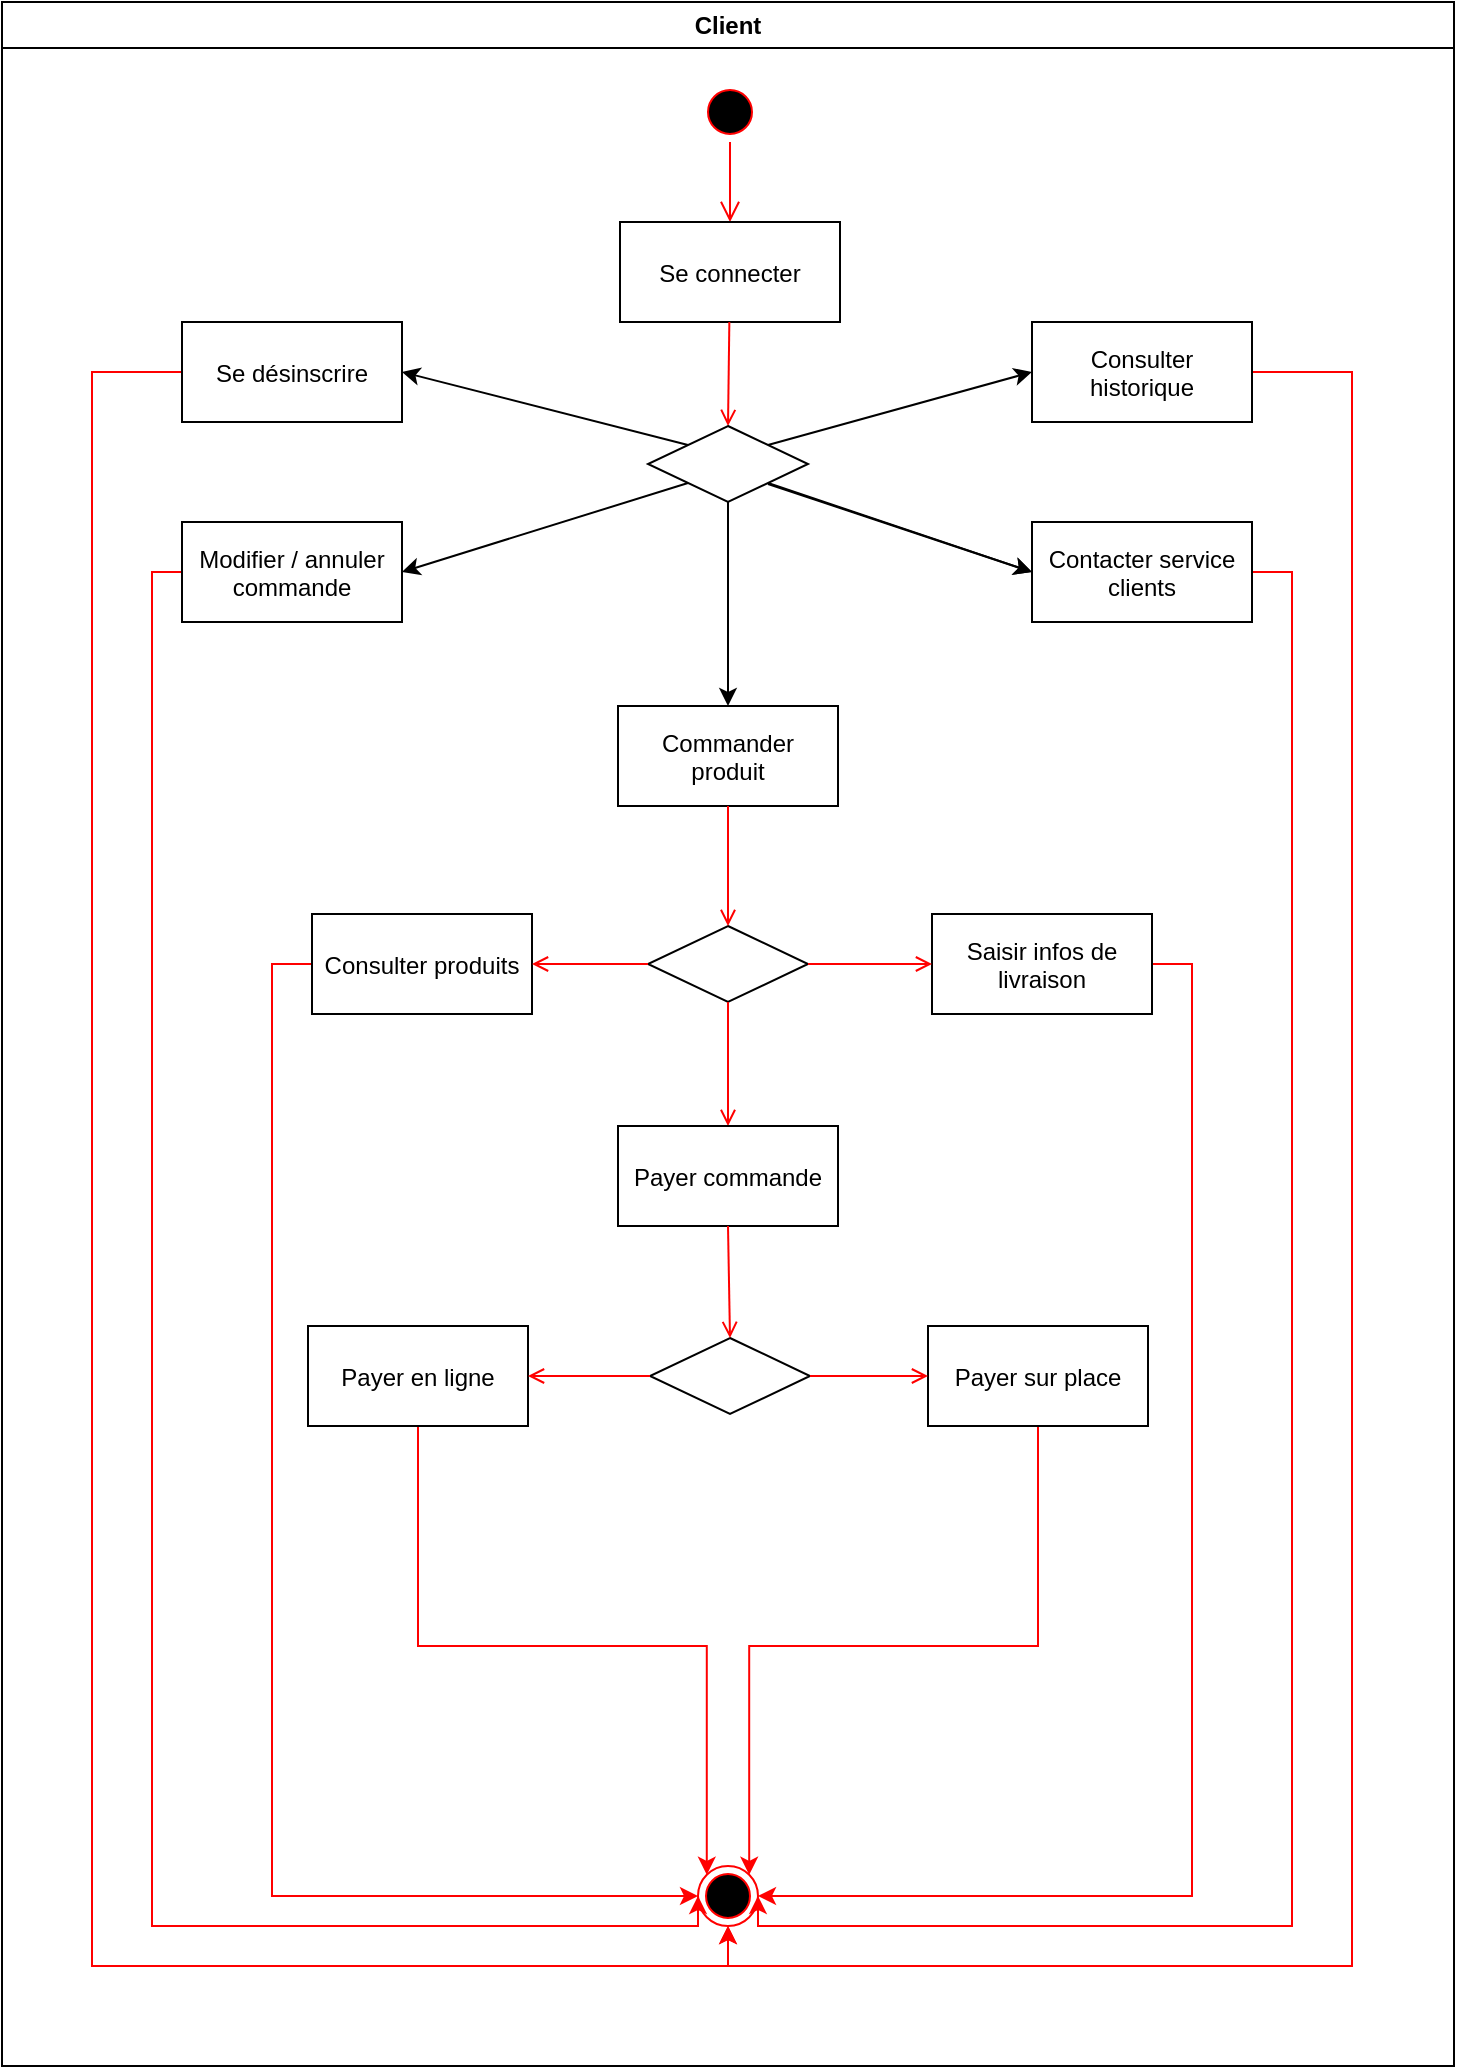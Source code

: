 <mxfile version="10.9.4" type="github"><diagram name="Page-1" id="e7e014a7-5840-1c2e-5031-d8a46d1fe8dd"><mxGraphModel dx="1038" dy="577" grid="1" gridSize="10" guides="1" tooltips="1" connect="1" arrows="1" fold="1" page="1" pageScale="1" pageWidth="1169" pageHeight="826" background="#ffffff" math="0" shadow="0"><root><mxCell id="0"/><mxCell id="1" parent="0"/><mxCell id="2" value="Client" style="swimlane;whiteSpace=wrap;startSize=23;" parent="1" vertex="1"><mxGeometry x="165" y="128" width="726" height="1032" as="geometry"/></mxCell><mxCell id="5" value="" style="ellipse;shape=startState;fillColor=#000000;strokeColor=#ff0000;" parent="2" vertex="1"><mxGeometry x="349" y="40" width="30" height="30" as="geometry"/></mxCell><mxCell id="6" value="" style="edgeStyle=elbowEdgeStyle;elbow=horizontal;verticalAlign=bottom;endArrow=open;endSize=8;strokeColor=#FF0000;endFill=1;rounded=0" parent="2" source="5" target="7" edge="1"><mxGeometry x="349" y="40" as="geometry"><mxPoint x="364" y="110" as="targetPoint"/></mxGeometry></mxCell><mxCell id="7" value="Se connecter" style="" parent="2" vertex="1"><mxGeometry x="309" y="110" width="110" height="50" as="geometry"/></mxCell><mxCell id="9" value="" style="endArrow=open;strokeColor=#FF0000;endFill=1;rounded=0;entryX=0.5;entryY=0;entryDx=0;entryDy=0;" parent="2" source="7" target="1rJp60Iw9jFnQX7dc7jx-41" edge="1"><mxGeometry relative="1" as="geometry"><mxPoint x="115" y="220" as="targetPoint"/></mxGeometry></mxCell><mxCell id="DiDObokncsY_Elkwjl2Y-42" style="edgeStyle=orthogonalEdgeStyle;rounded=0;orthogonalLoop=1;jettySize=auto;html=1;exitX=0;exitY=0.5;exitDx=0;exitDy=0;entryX=0.5;entryY=1;entryDx=0;entryDy=0;strokeColor=#FF0000;" edge="1" parent="2" source="10" target="1rJp60Iw9jFnQX7dc7jx-51"><mxGeometry relative="1" as="geometry"><Array as="points"><mxPoint x="45" y="185"/><mxPoint x="45" y="982"/><mxPoint x="363" y="982"/></Array></mxGeometry></mxCell><mxCell id="10" value="Se désinscrire" style="" parent="2" vertex="1"><mxGeometry x="90" y="160" width="110" height="50" as="geometry"/></mxCell><mxCell id="1rJp60Iw9jFnQX7dc7jx-41" value="" style="rhombus;whiteSpace=wrap;html=1;" parent="2" vertex="1"><mxGeometry x="323" y="212" width="80" height="38" as="geometry"/></mxCell><mxCell id="DiDObokncsY_Elkwjl2Y-40" style="edgeStyle=orthogonalEdgeStyle;rounded=0;orthogonalLoop=1;jettySize=auto;html=1;exitX=1;exitY=0.5;exitDx=0;exitDy=0;entryX=0.5;entryY=1;entryDx=0;entryDy=0;strokeColor=#FF0000;" edge="1" parent="2" source="1rJp60Iw9jFnQX7dc7jx-44" target="1rJp60Iw9jFnQX7dc7jx-51"><mxGeometry relative="1" as="geometry"><Array as="points"><mxPoint x="675" y="185"/><mxPoint x="675" y="982"/><mxPoint x="363" y="982"/></Array></mxGeometry></mxCell><mxCell id="1rJp60Iw9jFnQX7dc7jx-44" value="Consulter&#xA;historique" style="" parent="2" vertex="1"><mxGeometry x="515" y="160" width="110" height="50" as="geometry"/></mxCell><mxCell id="DiDObokncsY_Elkwjl2Y-38" style="edgeStyle=orthogonalEdgeStyle;rounded=0;orthogonalLoop=1;jettySize=auto;html=1;exitX=1;exitY=0.5;exitDx=0;exitDy=0;entryX=1;entryY=0.5;entryDx=0;entryDy=0;strokeColor=#FF0000;" edge="1" parent="2" source="1rJp60Iw9jFnQX7dc7jx-46" target="1rJp60Iw9jFnQX7dc7jx-51"><mxGeometry relative="1" as="geometry"><Array as="points"><mxPoint x="645" y="285"/><mxPoint x="645" y="962"/><mxPoint x="378" y="962"/></Array></mxGeometry></mxCell><mxCell id="1rJp60Iw9jFnQX7dc7jx-46" value="Contacter service&#xA;clients" style="" parent="2" vertex="1"><mxGeometry x="515" y="260" width="110" height="50" as="geometry"/></mxCell><mxCell id="DiDObokncsY_Elkwjl2Y-41" style="edgeStyle=orthogonalEdgeStyle;rounded=0;orthogonalLoop=1;jettySize=auto;html=1;exitX=0;exitY=0.5;exitDx=0;exitDy=0;entryX=0;entryY=0.5;entryDx=0;entryDy=0;strokeColor=#FF0000;" edge="1" parent="2" source="1rJp60Iw9jFnQX7dc7jx-48" target="1rJp60Iw9jFnQX7dc7jx-51"><mxGeometry relative="1" as="geometry"><Array as="points"><mxPoint x="75" y="285"/><mxPoint x="75" y="962"/><mxPoint x="348" y="962"/></Array></mxGeometry></mxCell><mxCell id="1rJp60Iw9jFnQX7dc7jx-48" value="Modifier / annuler&#xA;commande" style="" parent="2" vertex="1"><mxGeometry x="90" y="260" width="110" height="50" as="geometry"/></mxCell><mxCell id="1rJp60Iw9jFnQX7dc7jx-51" value="" style="ellipse;html=1;shape=endState;fillColor=#000000;strokeColor=#ff0000;" parent="2" vertex="1"><mxGeometry x="348" y="932" width="30" height="30" as="geometry"/></mxCell><mxCell id="1rJp60Iw9jFnQX7dc7jx-55" value="" style="endArrow=classic;html=1;exitX=0;exitY=0;exitDx=0;exitDy=0;entryX=1;entryY=0.5;entryDx=0;entryDy=0;" parent="2" source="1rJp60Iw9jFnQX7dc7jx-41" target="10" edge="1"><mxGeometry width="50" height="50" relative="1" as="geometry"><mxPoint x="329" y="322" as="sourcePoint"/><mxPoint x="379" y="272" as="targetPoint"/></mxGeometry></mxCell><mxCell id="1rJp60Iw9jFnQX7dc7jx-56" value="" style="endArrow=classic;html=1;entryX=0;entryY=0.5;entryDx=0;entryDy=0;exitX=1;exitY=0;exitDx=0;exitDy=0;" parent="2" source="1rJp60Iw9jFnQX7dc7jx-41" target="1rJp60Iw9jFnQX7dc7jx-44" edge="1"><mxGeometry width="50" height="50" relative="1" as="geometry"><mxPoint x="405" y="241" as="sourcePoint"/><mxPoint x="210" y="235" as="targetPoint"/></mxGeometry></mxCell><mxCell id="1rJp60Iw9jFnQX7dc7jx-57" value="" style="endArrow=classic;html=1;exitX=0;exitY=1;exitDx=0;exitDy=0;entryX=1;entryY=0.5;entryDx=0;entryDy=0;" parent="2" source="1rJp60Iw9jFnQX7dc7jx-41" target="1rJp60Iw9jFnQX7dc7jx-48" edge="1"><mxGeometry width="50" height="50" relative="1" as="geometry"><mxPoint x="343" y="251" as="sourcePoint"/><mxPoint x="220" y="245" as="targetPoint"/></mxGeometry></mxCell><mxCell id="1rJp60Iw9jFnQX7dc7jx-58" value="" style="endArrow=classic;html=1;exitX=1;exitY=1;exitDx=0;exitDy=0;entryX=0;entryY=0.5;entryDx=0;entryDy=0;" parent="2" source="1rJp60Iw9jFnQX7dc7jx-41" target="1rJp60Iw9jFnQX7dc7jx-46" edge="1"><mxGeometry width="50" height="50" relative="1" as="geometry"><mxPoint x="353" y="251" as="sourcePoint"/><mxPoint x="263" y="324" as="targetPoint"/></mxGeometry></mxCell><mxCell id="DiDObokncsY_Elkwjl2Y-12" value="Commander&#xA;produit" style="" vertex="1" parent="2"><mxGeometry x="308" y="352" width="110" height="50" as="geometry"/></mxCell><mxCell id="DiDObokncsY_Elkwjl2Y-11" value="" style="endArrow=classic;html=1;exitX=0.5;exitY=1;exitDx=0;exitDy=0;entryX=0.5;entryY=0;entryDx=0;entryDy=0;" edge="1" parent="2" source="1rJp60Iw9jFnQX7dc7jx-41" target="DiDObokncsY_Elkwjl2Y-12"><mxGeometry width="50" height="50" relative="1" as="geometry"><mxPoint x="393" y="251" as="sourcePoint"/><mxPoint x="363" y="342" as="targetPoint"/></mxGeometry></mxCell><mxCell id="DiDObokncsY_Elkwjl2Y-14" value="" style="rhombus;whiteSpace=wrap;html=1;" vertex="1" parent="2"><mxGeometry x="323" y="462" width="80" height="38" as="geometry"/></mxCell><mxCell id="DiDObokncsY_Elkwjl2Y-23" value="" style="rhombus;whiteSpace=wrap;html=1;" vertex="1" parent="2"><mxGeometry x="163" y="462" width="80" height="38" as="geometry"/></mxCell><mxCell id="DiDObokncsY_Elkwjl2Y-13" value="" style="endArrow=open;strokeColor=#FF0000;endFill=1;rounded=0;exitX=0.5;exitY=1;exitDx=0;exitDy=0;entryX=0.5;entryY=0;entryDx=0;entryDy=0;" edge="1" parent="2" source="DiDObokncsY_Elkwjl2Y-12" target="DiDObokncsY_Elkwjl2Y-14"><mxGeometry relative="1" as="geometry"><mxPoint x="363" y="462" as="targetPoint"/><mxPoint x="373.675" y="170" as="sourcePoint"/></mxGeometry></mxCell><mxCell id="DiDObokncsY_Elkwjl2Y-36" style="edgeStyle=orthogonalEdgeStyle;rounded=0;orthogonalLoop=1;jettySize=auto;html=1;exitX=0;exitY=0.5;exitDx=0;exitDy=0;entryX=0;entryY=0.5;entryDx=0;entryDy=0;strokeColor=#FF0000;" edge="1" parent="2" source="DiDObokncsY_Elkwjl2Y-18" target="1rJp60Iw9jFnQX7dc7jx-51"><mxGeometry relative="1" as="geometry"/></mxCell><mxCell id="DiDObokncsY_Elkwjl2Y-18" value="Consulter produits" style="" vertex="1" parent="2"><mxGeometry x="155" y="456" width="110" height="50" as="geometry"/></mxCell><mxCell id="DiDObokncsY_Elkwjl2Y-35" style="edgeStyle=orthogonalEdgeStyle;rounded=0;orthogonalLoop=1;jettySize=auto;html=1;exitX=1;exitY=0.5;exitDx=0;exitDy=0;entryX=1;entryY=0.5;entryDx=0;entryDy=0;fillColor=#f8cecc;strokeColor=#FF0000;" edge="1" parent="2" source="DiDObokncsY_Elkwjl2Y-19" target="1rJp60Iw9jFnQX7dc7jx-51"><mxGeometry relative="1" as="geometry"/></mxCell><mxCell id="DiDObokncsY_Elkwjl2Y-19" value="Saisir infos de&#xA;livraison" style="" vertex="1" parent="2"><mxGeometry x="465" y="456" width="110" height="50" as="geometry"/></mxCell><mxCell id="DiDObokncsY_Elkwjl2Y-17" value="" style="endArrow=open;strokeColor=#FF0000;endFill=1;rounded=0;exitX=0;exitY=0.5;exitDx=0;exitDy=0;entryX=1;entryY=0.5;entryDx=0;entryDy=0;" edge="1" parent="2" source="DiDObokncsY_Elkwjl2Y-14" target="DiDObokncsY_Elkwjl2Y-18"><mxGeometry relative="1" as="geometry"><mxPoint x="225" y="481" as="targetPoint"/><mxPoint x="413" y="491" as="sourcePoint"/></mxGeometry></mxCell><mxCell id="DiDObokncsY_Elkwjl2Y-16" value="" style="endArrow=open;strokeColor=#FF0000;endFill=1;rounded=0;exitX=1;exitY=0.5;exitDx=0;exitDy=0;entryX=0;entryY=0.5;entryDx=0;entryDy=0;" edge="1" parent="2" source="DiDObokncsY_Elkwjl2Y-14" target="DiDObokncsY_Elkwjl2Y-19"><mxGeometry relative="1" as="geometry"><mxPoint x="495" y="481" as="targetPoint"/><mxPoint x="373" y="412" as="sourcePoint"/></mxGeometry></mxCell><mxCell id="DiDObokncsY_Elkwjl2Y-20" value="" style="endArrow=open;strokeColor=#FF0000;endFill=1;rounded=0;exitX=0.5;exitY=1;exitDx=0;exitDy=0;entryX=0.5;entryY=0;entryDx=0;entryDy=0;" edge="1" parent="2" source="DiDObokncsY_Elkwjl2Y-14" target="DiDObokncsY_Elkwjl2Y-21"><mxGeometry relative="1" as="geometry"><mxPoint x="362" y="562" as="targetPoint"/><mxPoint x="362" y="522" as="sourcePoint"/></mxGeometry></mxCell><mxCell id="DiDObokncsY_Elkwjl2Y-21" value="Payer commande" style="" vertex="1" parent="2"><mxGeometry x="308" y="562" width="110" height="50" as="geometry"/></mxCell><mxCell id="DiDObokncsY_Elkwjl2Y-24" value="" style="rhombus;whiteSpace=wrap;html=1;" vertex="1" parent="2"><mxGeometry x="324" y="668" width="80" height="38" as="geometry"/></mxCell><mxCell id="DiDObokncsY_Elkwjl2Y-45" style="edgeStyle=orthogonalEdgeStyle;rounded=0;orthogonalLoop=1;jettySize=auto;html=1;exitX=0.5;exitY=1;exitDx=0;exitDy=0;entryX=0;entryY=0;entryDx=0;entryDy=0;strokeColor=#FF0000;" edge="1" parent="2" source="DiDObokncsY_Elkwjl2Y-25" target="1rJp60Iw9jFnQX7dc7jx-51"><mxGeometry relative="1" as="geometry"/></mxCell><mxCell id="DiDObokncsY_Elkwjl2Y-25" value="Payer en ligne" style="" vertex="1" parent="2"><mxGeometry x="153" y="662" width="110" height="50" as="geometry"/></mxCell><mxCell id="DiDObokncsY_Elkwjl2Y-46" style="edgeStyle=orthogonalEdgeStyle;rounded=0;orthogonalLoop=1;jettySize=auto;html=1;exitX=0.5;exitY=1;exitDx=0;exitDy=0;entryX=1;entryY=0;entryDx=0;entryDy=0;strokeColor=#FF0000;" edge="1" parent="2" source="DiDObokncsY_Elkwjl2Y-26" target="1rJp60Iw9jFnQX7dc7jx-51"><mxGeometry relative="1" as="geometry"/></mxCell><mxCell id="DiDObokncsY_Elkwjl2Y-26" value="Payer sur place" style="" vertex="1" parent="2"><mxGeometry x="463" y="662" width="110" height="50" as="geometry"/></mxCell><mxCell id="DiDObokncsY_Elkwjl2Y-27" value="" style="endArrow=open;strokeColor=#FF0000;endFill=1;rounded=0;exitX=0;exitY=0.5;exitDx=0;exitDy=0;entryX=1;entryY=0.5;entryDx=0;entryDy=0;" edge="1" parent="2" source="DiDObokncsY_Elkwjl2Y-24" target="DiDObokncsY_Elkwjl2Y-25"><mxGeometry relative="1" as="geometry"><mxPoint x="56" y="559" as="targetPoint"/><mxPoint x="244" y="569" as="sourcePoint"/></mxGeometry></mxCell><mxCell id="DiDObokncsY_Elkwjl2Y-28" value="" style="endArrow=open;strokeColor=#FF0000;endFill=1;rounded=0;exitX=1;exitY=0.5;exitDx=0;exitDy=0;entryX=0;entryY=0.5;entryDx=0;entryDy=0;" edge="1" parent="2" source="DiDObokncsY_Elkwjl2Y-24" target="DiDObokncsY_Elkwjl2Y-26"><mxGeometry relative="1" as="geometry"><mxPoint x="326" y="559" as="targetPoint"/><mxPoint x="204" y="490" as="sourcePoint"/></mxGeometry></mxCell><mxCell id="DiDObokncsY_Elkwjl2Y-29" value="" style="endArrow=open;strokeColor=#FF0000;endFill=1;rounded=0;exitX=0.5;exitY=1;exitDx=0;exitDy=0;entryX=0.5;entryY=0;entryDx=0;entryDy=0;" edge="1" parent="2" source="DiDObokncsY_Elkwjl2Y-21" target="DiDObokncsY_Elkwjl2Y-24"><mxGeometry relative="1" as="geometry"><mxPoint x="373" y="572" as="targetPoint"/><mxPoint x="373" y="510" as="sourcePoint"/></mxGeometry></mxCell><mxCell id="DiDObokncsY_Elkwjl2Y-10" value="" style="endArrow=classic;html=1;exitX=1;exitY=1;exitDx=0;exitDy=0;entryX=0;entryY=0.5;entryDx=0;entryDy=0;" edge="1" parent="1"><mxGeometry width="50" height="50" relative="1" as="geometry"><mxPoint x="548" y="369" as="sourcePoint"/><mxPoint x="680" y="413" as="targetPoint"/></mxGeometry></mxCell></root></mxGraphModel></diagram></mxfile>